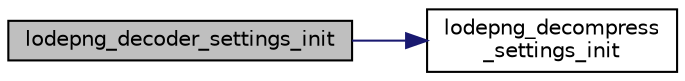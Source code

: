 digraph "lodepng_decoder_settings_init"
{
 // LATEX_PDF_SIZE
  edge [fontname="Helvetica",fontsize="10",labelfontname="Helvetica",labelfontsize="10"];
  node [fontname="Helvetica",fontsize="10",shape=record];
  rankdir="LR";
  Node1 [label="lodepng_decoder_settings_init",height=0.2,width=0.4,color="black", fillcolor="grey75", style="filled", fontcolor="black",tooltip=" "];
  Node1 -> Node2 [color="midnightblue",fontsize="10",style="solid",fontname="Helvetica"];
  Node2 [label="lodepng_decompress\l_settings_init",height=0.2,width=0.4,color="black", fillcolor="white", style="filled",URL="$lodepng_8cpp.html#ab752d2ce31fb7e6fe1a27b559d3097ad",tooltip=" "];
}
